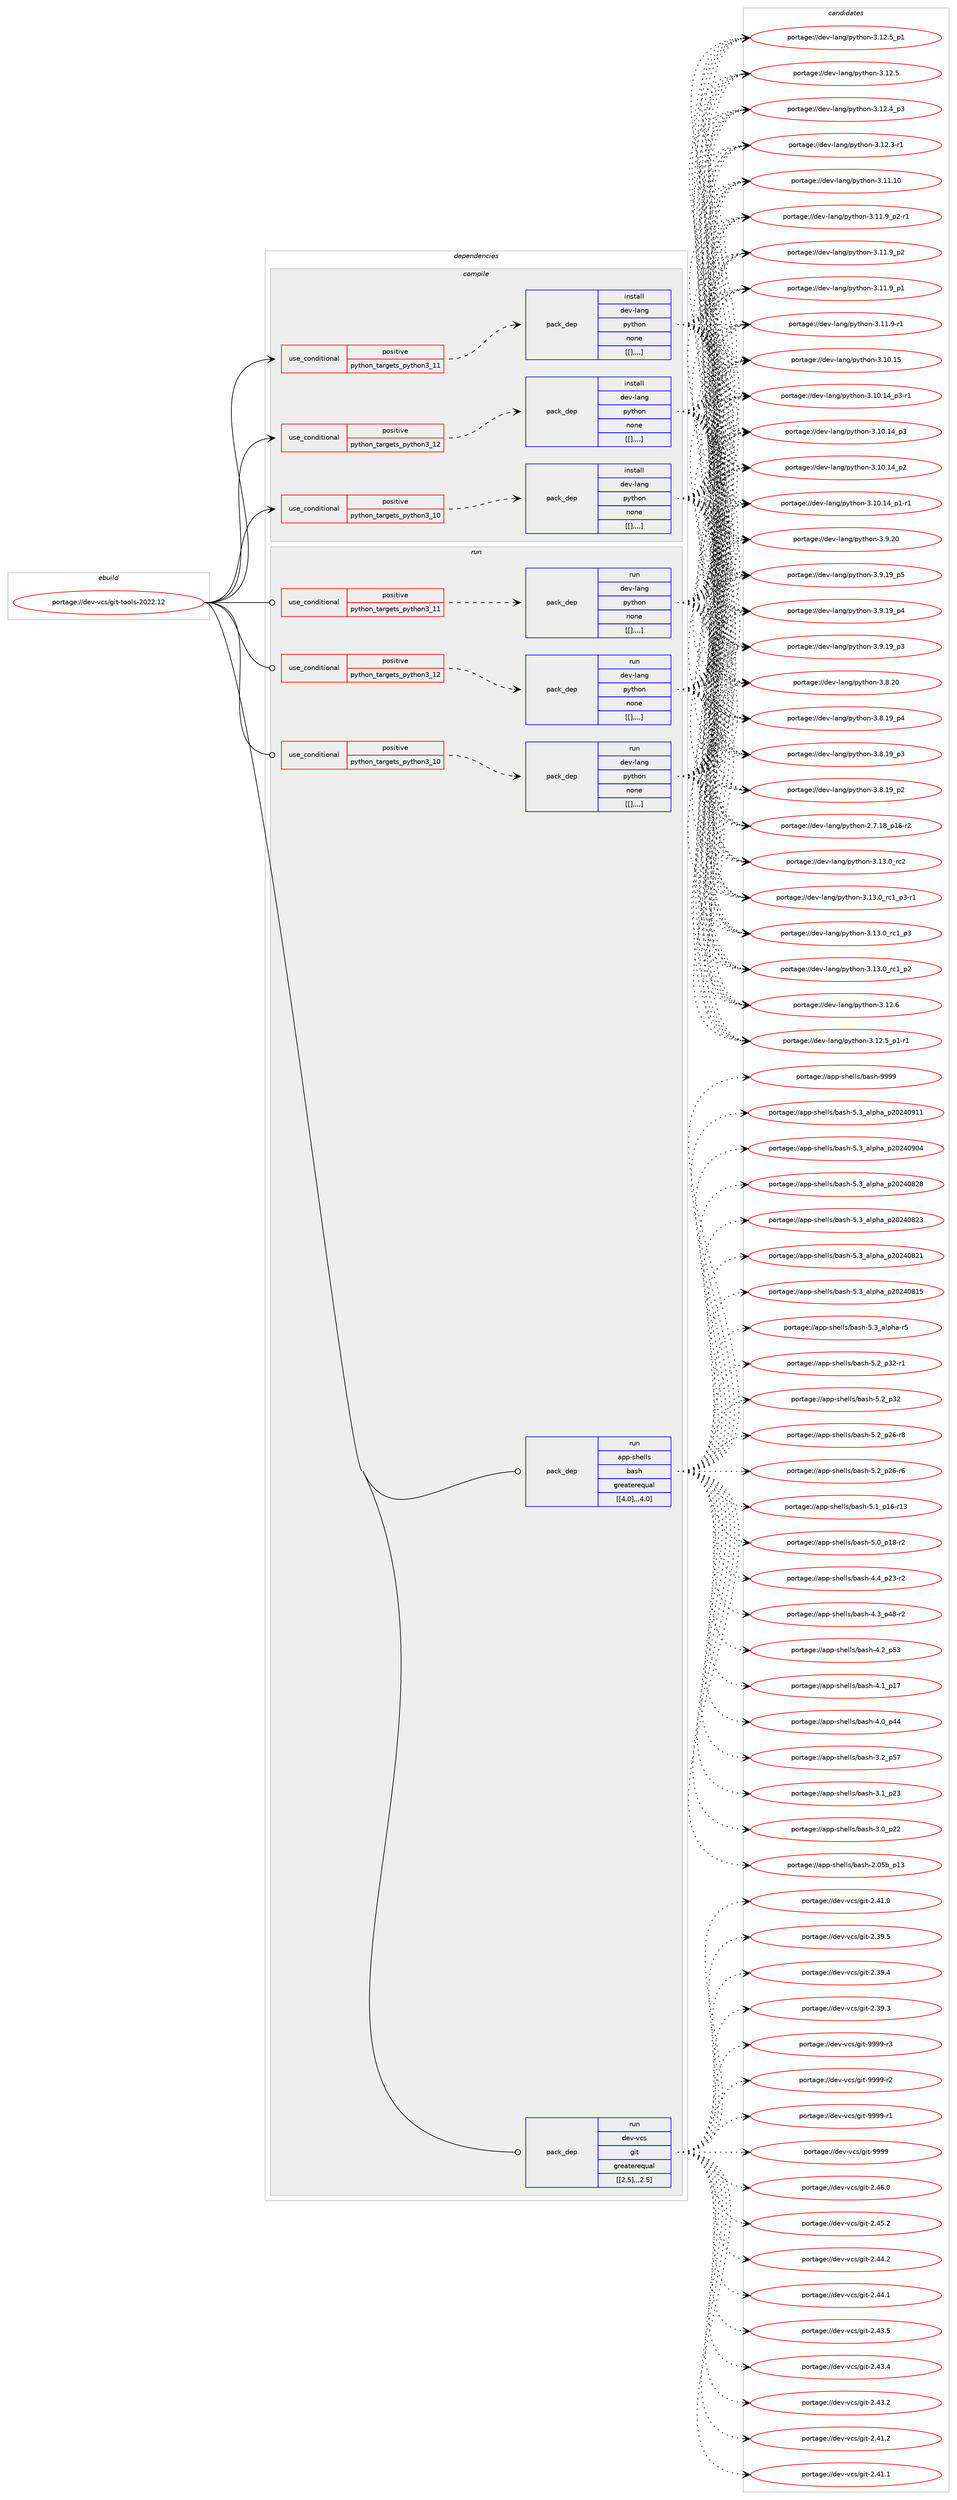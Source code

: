 digraph prolog {

# *************
# Graph options
# *************

newrank=true;
concentrate=true;
compound=true;
graph [rankdir=LR,fontname=Helvetica,fontsize=10,ranksep=1.5];#, ranksep=2.5, nodesep=0.2];
edge  [arrowhead=vee];
node  [fontname=Helvetica,fontsize=10];

# **********
# The ebuild
# **********

subgraph cluster_leftcol {
color=gray;
label=<<i>ebuild</i>>;
id [label="portage://dev-vcs/git-tools-2022.12", color=red, width=4, href="../dev-vcs/git-tools-2022.12.svg"];
}

# ****************
# The dependencies
# ****************

subgraph cluster_midcol {
color=gray;
label=<<i>dependencies</i>>;
subgraph cluster_compile {
fillcolor="#eeeeee";
style=filled;
label=<<i>compile</i>>;
subgraph cond64323 {
dependency226308 [label=<<TABLE BORDER="0" CELLBORDER="1" CELLSPACING="0" CELLPADDING="4"><TR><TD ROWSPAN="3" CELLPADDING="10">use_conditional</TD></TR><TR><TD>positive</TD></TR><TR><TD>python_targets_python3_10</TD></TR></TABLE>>, shape=none, color=red];
subgraph pack160530 {
dependency226309 [label=<<TABLE BORDER="0" CELLBORDER="1" CELLSPACING="0" CELLPADDING="4" WIDTH="220"><TR><TD ROWSPAN="6" CELLPADDING="30">pack_dep</TD></TR><TR><TD WIDTH="110">install</TD></TR><TR><TD>dev-lang</TD></TR><TR><TD>python</TD></TR><TR><TD>none</TD></TR><TR><TD>[[],,,,]</TD></TR></TABLE>>, shape=none, color=blue];
}
dependency226308:e -> dependency226309:w [weight=20,style="dashed",arrowhead="vee"];
}
id:e -> dependency226308:w [weight=20,style="solid",arrowhead="vee"];
subgraph cond64324 {
dependency226310 [label=<<TABLE BORDER="0" CELLBORDER="1" CELLSPACING="0" CELLPADDING="4"><TR><TD ROWSPAN="3" CELLPADDING="10">use_conditional</TD></TR><TR><TD>positive</TD></TR><TR><TD>python_targets_python3_11</TD></TR></TABLE>>, shape=none, color=red];
subgraph pack160531 {
dependency226311 [label=<<TABLE BORDER="0" CELLBORDER="1" CELLSPACING="0" CELLPADDING="4" WIDTH="220"><TR><TD ROWSPAN="6" CELLPADDING="30">pack_dep</TD></TR><TR><TD WIDTH="110">install</TD></TR><TR><TD>dev-lang</TD></TR><TR><TD>python</TD></TR><TR><TD>none</TD></TR><TR><TD>[[],,,,]</TD></TR></TABLE>>, shape=none, color=blue];
}
dependency226310:e -> dependency226311:w [weight=20,style="dashed",arrowhead="vee"];
}
id:e -> dependency226310:w [weight=20,style="solid",arrowhead="vee"];
subgraph cond64325 {
dependency226312 [label=<<TABLE BORDER="0" CELLBORDER="1" CELLSPACING="0" CELLPADDING="4"><TR><TD ROWSPAN="3" CELLPADDING="10">use_conditional</TD></TR><TR><TD>positive</TD></TR><TR><TD>python_targets_python3_12</TD></TR></TABLE>>, shape=none, color=red];
subgraph pack160532 {
dependency226313 [label=<<TABLE BORDER="0" CELLBORDER="1" CELLSPACING="0" CELLPADDING="4" WIDTH="220"><TR><TD ROWSPAN="6" CELLPADDING="30">pack_dep</TD></TR><TR><TD WIDTH="110">install</TD></TR><TR><TD>dev-lang</TD></TR><TR><TD>python</TD></TR><TR><TD>none</TD></TR><TR><TD>[[],,,,]</TD></TR></TABLE>>, shape=none, color=blue];
}
dependency226312:e -> dependency226313:w [weight=20,style="dashed",arrowhead="vee"];
}
id:e -> dependency226312:w [weight=20,style="solid",arrowhead="vee"];
}
subgraph cluster_compileandrun {
fillcolor="#eeeeee";
style=filled;
label=<<i>compile and run</i>>;
}
subgraph cluster_run {
fillcolor="#eeeeee";
style=filled;
label=<<i>run</i>>;
subgraph cond64326 {
dependency226314 [label=<<TABLE BORDER="0" CELLBORDER="1" CELLSPACING="0" CELLPADDING="4"><TR><TD ROWSPAN="3" CELLPADDING="10">use_conditional</TD></TR><TR><TD>positive</TD></TR><TR><TD>python_targets_python3_10</TD></TR></TABLE>>, shape=none, color=red];
subgraph pack160533 {
dependency226315 [label=<<TABLE BORDER="0" CELLBORDER="1" CELLSPACING="0" CELLPADDING="4" WIDTH="220"><TR><TD ROWSPAN="6" CELLPADDING="30">pack_dep</TD></TR><TR><TD WIDTH="110">run</TD></TR><TR><TD>dev-lang</TD></TR><TR><TD>python</TD></TR><TR><TD>none</TD></TR><TR><TD>[[],,,,]</TD></TR></TABLE>>, shape=none, color=blue];
}
dependency226314:e -> dependency226315:w [weight=20,style="dashed",arrowhead="vee"];
}
id:e -> dependency226314:w [weight=20,style="solid",arrowhead="odot"];
subgraph cond64327 {
dependency226316 [label=<<TABLE BORDER="0" CELLBORDER="1" CELLSPACING="0" CELLPADDING="4"><TR><TD ROWSPAN="3" CELLPADDING="10">use_conditional</TD></TR><TR><TD>positive</TD></TR><TR><TD>python_targets_python3_11</TD></TR></TABLE>>, shape=none, color=red];
subgraph pack160534 {
dependency226317 [label=<<TABLE BORDER="0" CELLBORDER="1" CELLSPACING="0" CELLPADDING="4" WIDTH="220"><TR><TD ROWSPAN="6" CELLPADDING="30">pack_dep</TD></TR><TR><TD WIDTH="110">run</TD></TR><TR><TD>dev-lang</TD></TR><TR><TD>python</TD></TR><TR><TD>none</TD></TR><TR><TD>[[],,,,]</TD></TR></TABLE>>, shape=none, color=blue];
}
dependency226316:e -> dependency226317:w [weight=20,style="dashed",arrowhead="vee"];
}
id:e -> dependency226316:w [weight=20,style="solid",arrowhead="odot"];
subgraph cond64328 {
dependency226318 [label=<<TABLE BORDER="0" CELLBORDER="1" CELLSPACING="0" CELLPADDING="4"><TR><TD ROWSPAN="3" CELLPADDING="10">use_conditional</TD></TR><TR><TD>positive</TD></TR><TR><TD>python_targets_python3_12</TD></TR></TABLE>>, shape=none, color=red];
subgraph pack160535 {
dependency226319 [label=<<TABLE BORDER="0" CELLBORDER="1" CELLSPACING="0" CELLPADDING="4" WIDTH="220"><TR><TD ROWSPAN="6" CELLPADDING="30">pack_dep</TD></TR><TR><TD WIDTH="110">run</TD></TR><TR><TD>dev-lang</TD></TR><TR><TD>python</TD></TR><TR><TD>none</TD></TR><TR><TD>[[],,,,]</TD></TR></TABLE>>, shape=none, color=blue];
}
dependency226318:e -> dependency226319:w [weight=20,style="dashed",arrowhead="vee"];
}
id:e -> dependency226318:w [weight=20,style="solid",arrowhead="odot"];
subgraph pack160536 {
dependency226320 [label=<<TABLE BORDER="0" CELLBORDER="1" CELLSPACING="0" CELLPADDING="4" WIDTH="220"><TR><TD ROWSPAN="6" CELLPADDING="30">pack_dep</TD></TR><TR><TD WIDTH="110">run</TD></TR><TR><TD>app-shells</TD></TR><TR><TD>bash</TD></TR><TR><TD>greaterequal</TD></TR><TR><TD>[[4,0],,,4.0]</TD></TR></TABLE>>, shape=none, color=blue];
}
id:e -> dependency226320:w [weight=20,style="solid",arrowhead="odot"];
subgraph pack160537 {
dependency226321 [label=<<TABLE BORDER="0" CELLBORDER="1" CELLSPACING="0" CELLPADDING="4" WIDTH="220"><TR><TD ROWSPAN="6" CELLPADDING="30">pack_dep</TD></TR><TR><TD WIDTH="110">run</TD></TR><TR><TD>dev-vcs</TD></TR><TR><TD>git</TD></TR><TR><TD>greaterequal</TD></TR><TR><TD>[[2,5],,,2.5]</TD></TR></TABLE>>, shape=none, color=blue];
}
id:e -> dependency226321:w [weight=20,style="solid",arrowhead="odot"];
}
}

# **************
# The candidates
# **************

subgraph cluster_choices {
rank=same;
color=gray;
label=<<i>candidates</i>>;

subgraph choice160530 {
color=black;
nodesep=1;
choice10010111845108971101034711212111610411111045514649514648951149950 [label="portage://dev-lang/python-3.13.0_rc2", color=red, width=4,href="../dev-lang/python-3.13.0_rc2.svg"];
choice1001011184510897110103471121211161041111104551464951464895114994995112514511449 [label="portage://dev-lang/python-3.13.0_rc1_p3-r1", color=red, width=4,href="../dev-lang/python-3.13.0_rc1_p3-r1.svg"];
choice100101118451089711010347112121116104111110455146495146489511499499511251 [label="portage://dev-lang/python-3.13.0_rc1_p3", color=red, width=4,href="../dev-lang/python-3.13.0_rc1_p3.svg"];
choice100101118451089711010347112121116104111110455146495146489511499499511250 [label="portage://dev-lang/python-3.13.0_rc1_p2", color=red, width=4,href="../dev-lang/python-3.13.0_rc1_p2.svg"];
choice10010111845108971101034711212111610411111045514649504654 [label="portage://dev-lang/python-3.12.6", color=red, width=4,href="../dev-lang/python-3.12.6.svg"];
choice1001011184510897110103471121211161041111104551464950465395112494511449 [label="portage://dev-lang/python-3.12.5_p1-r1", color=red, width=4,href="../dev-lang/python-3.12.5_p1-r1.svg"];
choice100101118451089711010347112121116104111110455146495046539511249 [label="portage://dev-lang/python-3.12.5_p1", color=red, width=4,href="../dev-lang/python-3.12.5_p1.svg"];
choice10010111845108971101034711212111610411111045514649504653 [label="portage://dev-lang/python-3.12.5", color=red, width=4,href="../dev-lang/python-3.12.5.svg"];
choice100101118451089711010347112121116104111110455146495046529511251 [label="portage://dev-lang/python-3.12.4_p3", color=red, width=4,href="../dev-lang/python-3.12.4_p3.svg"];
choice100101118451089711010347112121116104111110455146495046514511449 [label="portage://dev-lang/python-3.12.3-r1", color=red, width=4,href="../dev-lang/python-3.12.3-r1.svg"];
choice1001011184510897110103471121211161041111104551464949464948 [label="portage://dev-lang/python-3.11.10", color=red, width=4,href="../dev-lang/python-3.11.10.svg"];
choice1001011184510897110103471121211161041111104551464949465795112504511449 [label="portage://dev-lang/python-3.11.9_p2-r1", color=red, width=4,href="../dev-lang/python-3.11.9_p2-r1.svg"];
choice100101118451089711010347112121116104111110455146494946579511250 [label="portage://dev-lang/python-3.11.9_p2", color=red, width=4,href="../dev-lang/python-3.11.9_p2.svg"];
choice100101118451089711010347112121116104111110455146494946579511249 [label="portage://dev-lang/python-3.11.9_p1", color=red, width=4,href="../dev-lang/python-3.11.9_p1.svg"];
choice100101118451089711010347112121116104111110455146494946574511449 [label="portage://dev-lang/python-3.11.9-r1", color=red, width=4,href="../dev-lang/python-3.11.9-r1.svg"];
choice1001011184510897110103471121211161041111104551464948464953 [label="portage://dev-lang/python-3.10.15", color=red, width=4,href="../dev-lang/python-3.10.15.svg"];
choice100101118451089711010347112121116104111110455146494846495295112514511449 [label="portage://dev-lang/python-3.10.14_p3-r1", color=red, width=4,href="../dev-lang/python-3.10.14_p3-r1.svg"];
choice10010111845108971101034711212111610411111045514649484649529511251 [label="portage://dev-lang/python-3.10.14_p3", color=red, width=4,href="../dev-lang/python-3.10.14_p3.svg"];
choice10010111845108971101034711212111610411111045514649484649529511250 [label="portage://dev-lang/python-3.10.14_p2", color=red, width=4,href="../dev-lang/python-3.10.14_p2.svg"];
choice100101118451089711010347112121116104111110455146494846495295112494511449 [label="portage://dev-lang/python-3.10.14_p1-r1", color=red, width=4,href="../dev-lang/python-3.10.14_p1-r1.svg"];
choice10010111845108971101034711212111610411111045514657465048 [label="portage://dev-lang/python-3.9.20", color=red, width=4,href="../dev-lang/python-3.9.20.svg"];
choice100101118451089711010347112121116104111110455146574649579511253 [label="portage://dev-lang/python-3.9.19_p5", color=red, width=4,href="../dev-lang/python-3.9.19_p5.svg"];
choice100101118451089711010347112121116104111110455146574649579511252 [label="portage://dev-lang/python-3.9.19_p4", color=red, width=4,href="../dev-lang/python-3.9.19_p4.svg"];
choice100101118451089711010347112121116104111110455146574649579511251 [label="portage://dev-lang/python-3.9.19_p3", color=red, width=4,href="../dev-lang/python-3.9.19_p3.svg"];
choice10010111845108971101034711212111610411111045514656465048 [label="portage://dev-lang/python-3.8.20", color=red, width=4,href="../dev-lang/python-3.8.20.svg"];
choice100101118451089711010347112121116104111110455146564649579511252 [label="portage://dev-lang/python-3.8.19_p4", color=red, width=4,href="../dev-lang/python-3.8.19_p4.svg"];
choice100101118451089711010347112121116104111110455146564649579511251 [label="portage://dev-lang/python-3.8.19_p3", color=red, width=4,href="../dev-lang/python-3.8.19_p3.svg"];
choice100101118451089711010347112121116104111110455146564649579511250 [label="portage://dev-lang/python-3.8.19_p2", color=red, width=4,href="../dev-lang/python-3.8.19_p2.svg"];
choice100101118451089711010347112121116104111110455046554649569511249544511450 [label="portage://dev-lang/python-2.7.18_p16-r2", color=red, width=4,href="../dev-lang/python-2.7.18_p16-r2.svg"];
dependency226309:e -> choice10010111845108971101034711212111610411111045514649514648951149950:w [style=dotted,weight="100"];
dependency226309:e -> choice1001011184510897110103471121211161041111104551464951464895114994995112514511449:w [style=dotted,weight="100"];
dependency226309:e -> choice100101118451089711010347112121116104111110455146495146489511499499511251:w [style=dotted,weight="100"];
dependency226309:e -> choice100101118451089711010347112121116104111110455146495146489511499499511250:w [style=dotted,weight="100"];
dependency226309:e -> choice10010111845108971101034711212111610411111045514649504654:w [style=dotted,weight="100"];
dependency226309:e -> choice1001011184510897110103471121211161041111104551464950465395112494511449:w [style=dotted,weight="100"];
dependency226309:e -> choice100101118451089711010347112121116104111110455146495046539511249:w [style=dotted,weight="100"];
dependency226309:e -> choice10010111845108971101034711212111610411111045514649504653:w [style=dotted,weight="100"];
dependency226309:e -> choice100101118451089711010347112121116104111110455146495046529511251:w [style=dotted,weight="100"];
dependency226309:e -> choice100101118451089711010347112121116104111110455146495046514511449:w [style=dotted,weight="100"];
dependency226309:e -> choice1001011184510897110103471121211161041111104551464949464948:w [style=dotted,weight="100"];
dependency226309:e -> choice1001011184510897110103471121211161041111104551464949465795112504511449:w [style=dotted,weight="100"];
dependency226309:e -> choice100101118451089711010347112121116104111110455146494946579511250:w [style=dotted,weight="100"];
dependency226309:e -> choice100101118451089711010347112121116104111110455146494946579511249:w [style=dotted,weight="100"];
dependency226309:e -> choice100101118451089711010347112121116104111110455146494946574511449:w [style=dotted,weight="100"];
dependency226309:e -> choice1001011184510897110103471121211161041111104551464948464953:w [style=dotted,weight="100"];
dependency226309:e -> choice100101118451089711010347112121116104111110455146494846495295112514511449:w [style=dotted,weight="100"];
dependency226309:e -> choice10010111845108971101034711212111610411111045514649484649529511251:w [style=dotted,weight="100"];
dependency226309:e -> choice10010111845108971101034711212111610411111045514649484649529511250:w [style=dotted,weight="100"];
dependency226309:e -> choice100101118451089711010347112121116104111110455146494846495295112494511449:w [style=dotted,weight="100"];
dependency226309:e -> choice10010111845108971101034711212111610411111045514657465048:w [style=dotted,weight="100"];
dependency226309:e -> choice100101118451089711010347112121116104111110455146574649579511253:w [style=dotted,weight="100"];
dependency226309:e -> choice100101118451089711010347112121116104111110455146574649579511252:w [style=dotted,weight="100"];
dependency226309:e -> choice100101118451089711010347112121116104111110455146574649579511251:w [style=dotted,weight="100"];
dependency226309:e -> choice10010111845108971101034711212111610411111045514656465048:w [style=dotted,weight="100"];
dependency226309:e -> choice100101118451089711010347112121116104111110455146564649579511252:w [style=dotted,weight="100"];
dependency226309:e -> choice100101118451089711010347112121116104111110455146564649579511251:w [style=dotted,weight="100"];
dependency226309:e -> choice100101118451089711010347112121116104111110455146564649579511250:w [style=dotted,weight="100"];
dependency226309:e -> choice100101118451089711010347112121116104111110455046554649569511249544511450:w [style=dotted,weight="100"];
}
subgraph choice160531 {
color=black;
nodesep=1;
choice10010111845108971101034711212111610411111045514649514648951149950 [label="portage://dev-lang/python-3.13.0_rc2", color=red, width=4,href="../dev-lang/python-3.13.0_rc2.svg"];
choice1001011184510897110103471121211161041111104551464951464895114994995112514511449 [label="portage://dev-lang/python-3.13.0_rc1_p3-r1", color=red, width=4,href="../dev-lang/python-3.13.0_rc1_p3-r1.svg"];
choice100101118451089711010347112121116104111110455146495146489511499499511251 [label="portage://dev-lang/python-3.13.0_rc1_p3", color=red, width=4,href="../dev-lang/python-3.13.0_rc1_p3.svg"];
choice100101118451089711010347112121116104111110455146495146489511499499511250 [label="portage://dev-lang/python-3.13.0_rc1_p2", color=red, width=4,href="../dev-lang/python-3.13.0_rc1_p2.svg"];
choice10010111845108971101034711212111610411111045514649504654 [label="portage://dev-lang/python-3.12.6", color=red, width=4,href="../dev-lang/python-3.12.6.svg"];
choice1001011184510897110103471121211161041111104551464950465395112494511449 [label="portage://dev-lang/python-3.12.5_p1-r1", color=red, width=4,href="../dev-lang/python-3.12.5_p1-r1.svg"];
choice100101118451089711010347112121116104111110455146495046539511249 [label="portage://dev-lang/python-3.12.5_p1", color=red, width=4,href="../dev-lang/python-3.12.5_p1.svg"];
choice10010111845108971101034711212111610411111045514649504653 [label="portage://dev-lang/python-3.12.5", color=red, width=4,href="../dev-lang/python-3.12.5.svg"];
choice100101118451089711010347112121116104111110455146495046529511251 [label="portage://dev-lang/python-3.12.4_p3", color=red, width=4,href="../dev-lang/python-3.12.4_p3.svg"];
choice100101118451089711010347112121116104111110455146495046514511449 [label="portage://dev-lang/python-3.12.3-r1", color=red, width=4,href="../dev-lang/python-3.12.3-r1.svg"];
choice1001011184510897110103471121211161041111104551464949464948 [label="portage://dev-lang/python-3.11.10", color=red, width=4,href="../dev-lang/python-3.11.10.svg"];
choice1001011184510897110103471121211161041111104551464949465795112504511449 [label="portage://dev-lang/python-3.11.9_p2-r1", color=red, width=4,href="../dev-lang/python-3.11.9_p2-r1.svg"];
choice100101118451089711010347112121116104111110455146494946579511250 [label="portage://dev-lang/python-3.11.9_p2", color=red, width=4,href="../dev-lang/python-3.11.9_p2.svg"];
choice100101118451089711010347112121116104111110455146494946579511249 [label="portage://dev-lang/python-3.11.9_p1", color=red, width=4,href="../dev-lang/python-3.11.9_p1.svg"];
choice100101118451089711010347112121116104111110455146494946574511449 [label="portage://dev-lang/python-3.11.9-r1", color=red, width=4,href="../dev-lang/python-3.11.9-r1.svg"];
choice1001011184510897110103471121211161041111104551464948464953 [label="portage://dev-lang/python-3.10.15", color=red, width=4,href="../dev-lang/python-3.10.15.svg"];
choice100101118451089711010347112121116104111110455146494846495295112514511449 [label="portage://dev-lang/python-3.10.14_p3-r1", color=red, width=4,href="../dev-lang/python-3.10.14_p3-r1.svg"];
choice10010111845108971101034711212111610411111045514649484649529511251 [label="portage://dev-lang/python-3.10.14_p3", color=red, width=4,href="../dev-lang/python-3.10.14_p3.svg"];
choice10010111845108971101034711212111610411111045514649484649529511250 [label="portage://dev-lang/python-3.10.14_p2", color=red, width=4,href="../dev-lang/python-3.10.14_p2.svg"];
choice100101118451089711010347112121116104111110455146494846495295112494511449 [label="portage://dev-lang/python-3.10.14_p1-r1", color=red, width=4,href="../dev-lang/python-3.10.14_p1-r1.svg"];
choice10010111845108971101034711212111610411111045514657465048 [label="portage://dev-lang/python-3.9.20", color=red, width=4,href="../dev-lang/python-3.9.20.svg"];
choice100101118451089711010347112121116104111110455146574649579511253 [label="portage://dev-lang/python-3.9.19_p5", color=red, width=4,href="../dev-lang/python-3.9.19_p5.svg"];
choice100101118451089711010347112121116104111110455146574649579511252 [label="portage://dev-lang/python-3.9.19_p4", color=red, width=4,href="../dev-lang/python-3.9.19_p4.svg"];
choice100101118451089711010347112121116104111110455146574649579511251 [label="portage://dev-lang/python-3.9.19_p3", color=red, width=4,href="../dev-lang/python-3.9.19_p3.svg"];
choice10010111845108971101034711212111610411111045514656465048 [label="portage://dev-lang/python-3.8.20", color=red, width=4,href="../dev-lang/python-3.8.20.svg"];
choice100101118451089711010347112121116104111110455146564649579511252 [label="portage://dev-lang/python-3.8.19_p4", color=red, width=4,href="../dev-lang/python-3.8.19_p4.svg"];
choice100101118451089711010347112121116104111110455146564649579511251 [label="portage://dev-lang/python-3.8.19_p3", color=red, width=4,href="../dev-lang/python-3.8.19_p3.svg"];
choice100101118451089711010347112121116104111110455146564649579511250 [label="portage://dev-lang/python-3.8.19_p2", color=red, width=4,href="../dev-lang/python-3.8.19_p2.svg"];
choice100101118451089711010347112121116104111110455046554649569511249544511450 [label="portage://dev-lang/python-2.7.18_p16-r2", color=red, width=4,href="../dev-lang/python-2.7.18_p16-r2.svg"];
dependency226311:e -> choice10010111845108971101034711212111610411111045514649514648951149950:w [style=dotted,weight="100"];
dependency226311:e -> choice1001011184510897110103471121211161041111104551464951464895114994995112514511449:w [style=dotted,weight="100"];
dependency226311:e -> choice100101118451089711010347112121116104111110455146495146489511499499511251:w [style=dotted,weight="100"];
dependency226311:e -> choice100101118451089711010347112121116104111110455146495146489511499499511250:w [style=dotted,weight="100"];
dependency226311:e -> choice10010111845108971101034711212111610411111045514649504654:w [style=dotted,weight="100"];
dependency226311:e -> choice1001011184510897110103471121211161041111104551464950465395112494511449:w [style=dotted,weight="100"];
dependency226311:e -> choice100101118451089711010347112121116104111110455146495046539511249:w [style=dotted,weight="100"];
dependency226311:e -> choice10010111845108971101034711212111610411111045514649504653:w [style=dotted,weight="100"];
dependency226311:e -> choice100101118451089711010347112121116104111110455146495046529511251:w [style=dotted,weight="100"];
dependency226311:e -> choice100101118451089711010347112121116104111110455146495046514511449:w [style=dotted,weight="100"];
dependency226311:e -> choice1001011184510897110103471121211161041111104551464949464948:w [style=dotted,weight="100"];
dependency226311:e -> choice1001011184510897110103471121211161041111104551464949465795112504511449:w [style=dotted,weight="100"];
dependency226311:e -> choice100101118451089711010347112121116104111110455146494946579511250:w [style=dotted,weight="100"];
dependency226311:e -> choice100101118451089711010347112121116104111110455146494946579511249:w [style=dotted,weight="100"];
dependency226311:e -> choice100101118451089711010347112121116104111110455146494946574511449:w [style=dotted,weight="100"];
dependency226311:e -> choice1001011184510897110103471121211161041111104551464948464953:w [style=dotted,weight="100"];
dependency226311:e -> choice100101118451089711010347112121116104111110455146494846495295112514511449:w [style=dotted,weight="100"];
dependency226311:e -> choice10010111845108971101034711212111610411111045514649484649529511251:w [style=dotted,weight="100"];
dependency226311:e -> choice10010111845108971101034711212111610411111045514649484649529511250:w [style=dotted,weight="100"];
dependency226311:e -> choice100101118451089711010347112121116104111110455146494846495295112494511449:w [style=dotted,weight="100"];
dependency226311:e -> choice10010111845108971101034711212111610411111045514657465048:w [style=dotted,weight="100"];
dependency226311:e -> choice100101118451089711010347112121116104111110455146574649579511253:w [style=dotted,weight="100"];
dependency226311:e -> choice100101118451089711010347112121116104111110455146574649579511252:w [style=dotted,weight="100"];
dependency226311:e -> choice100101118451089711010347112121116104111110455146574649579511251:w [style=dotted,weight="100"];
dependency226311:e -> choice10010111845108971101034711212111610411111045514656465048:w [style=dotted,weight="100"];
dependency226311:e -> choice100101118451089711010347112121116104111110455146564649579511252:w [style=dotted,weight="100"];
dependency226311:e -> choice100101118451089711010347112121116104111110455146564649579511251:w [style=dotted,weight="100"];
dependency226311:e -> choice100101118451089711010347112121116104111110455146564649579511250:w [style=dotted,weight="100"];
dependency226311:e -> choice100101118451089711010347112121116104111110455046554649569511249544511450:w [style=dotted,weight="100"];
}
subgraph choice160532 {
color=black;
nodesep=1;
choice10010111845108971101034711212111610411111045514649514648951149950 [label="portage://dev-lang/python-3.13.0_rc2", color=red, width=4,href="../dev-lang/python-3.13.0_rc2.svg"];
choice1001011184510897110103471121211161041111104551464951464895114994995112514511449 [label="portage://dev-lang/python-3.13.0_rc1_p3-r1", color=red, width=4,href="../dev-lang/python-3.13.0_rc1_p3-r1.svg"];
choice100101118451089711010347112121116104111110455146495146489511499499511251 [label="portage://dev-lang/python-3.13.0_rc1_p3", color=red, width=4,href="../dev-lang/python-3.13.0_rc1_p3.svg"];
choice100101118451089711010347112121116104111110455146495146489511499499511250 [label="portage://dev-lang/python-3.13.0_rc1_p2", color=red, width=4,href="../dev-lang/python-3.13.0_rc1_p2.svg"];
choice10010111845108971101034711212111610411111045514649504654 [label="portage://dev-lang/python-3.12.6", color=red, width=4,href="../dev-lang/python-3.12.6.svg"];
choice1001011184510897110103471121211161041111104551464950465395112494511449 [label="portage://dev-lang/python-3.12.5_p1-r1", color=red, width=4,href="../dev-lang/python-3.12.5_p1-r1.svg"];
choice100101118451089711010347112121116104111110455146495046539511249 [label="portage://dev-lang/python-3.12.5_p1", color=red, width=4,href="../dev-lang/python-3.12.5_p1.svg"];
choice10010111845108971101034711212111610411111045514649504653 [label="portage://dev-lang/python-3.12.5", color=red, width=4,href="../dev-lang/python-3.12.5.svg"];
choice100101118451089711010347112121116104111110455146495046529511251 [label="portage://dev-lang/python-3.12.4_p3", color=red, width=4,href="../dev-lang/python-3.12.4_p3.svg"];
choice100101118451089711010347112121116104111110455146495046514511449 [label="portage://dev-lang/python-3.12.3-r1", color=red, width=4,href="../dev-lang/python-3.12.3-r1.svg"];
choice1001011184510897110103471121211161041111104551464949464948 [label="portage://dev-lang/python-3.11.10", color=red, width=4,href="../dev-lang/python-3.11.10.svg"];
choice1001011184510897110103471121211161041111104551464949465795112504511449 [label="portage://dev-lang/python-3.11.9_p2-r1", color=red, width=4,href="../dev-lang/python-3.11.9_p2-r1.svg"];
choice100101118451089711010347112121116104111110455146494946579511250 [label="portage://dev-lang/python-3.11.9_p2", color=red, width=4,href="../dev-lang/python-3.11.9_p2.svg"];
choice100101118451089711010347112121116104111110455146494946579511249 [label="portage://dev-lang/python-3.11.9_p1", color=red, width=4,href="../dev-lang/python-3.11.9_p1.svg"];
choice100101118451089711010347112121116104111110455146494946574511449 [label="portage://dev-lang/python-3.11.9-r1", color=red, width=4,href="../dev-lang/python-3.11.9-r1.svg"];
choice1001011184510897110103471121211161041111104551464948464953 [label="portage://dev-lang/python-3.10.15", color=red, width=4,href="../dev-lang/python-3.10.15.svg"];
choice100101118451089711010347112121116104111110455146494846495295112514511449 [label="portage://dev-lang/python-3.10.14_p3-r1", color=red, width=4,href="../dev-lang/python-3.10.14_p3-r1.svg"];
choice10010111845108971101034711212111610411111045514649484649529511251 [label="portage://dev-lang/python-3.10.14_p3", color=red, width=4,href="../dev-lang/python-3.10.14_p3.svg"];
choice10010111845108971101034711212111610411111045514649484649529511250 [label="portage://dev-lang/python-3.10.14_p2", color=red, width=4,href="../dev-lang/python-3.10.14_p2.svg"];
choice100101118451089711010347112121116104111110455146494846495295112494511449 [label="portage://dev-lang/python-3.10.14_p1-r1", color=red, width=4,href="../dev-lang/python-3.10.14_p1-r1.svg"];
choice10010111845108971101034711212111610411111045514657465048 [label="portage://dev-lang/python-3.9.20", color=red, width=4,href="../dev-lang/python-3.9.20.svg"];
choice100101118451089711010347112121116104111110455146574649579511253 [label="portage://dev-lang/python-3.9.19_p5", color=red, width=4,href="../dev-lang/python-3.9.19_p5.svg"];
choice100101118451089711010347112121116104111110455146574649579511252 [label="portage://dev-lang/python-3.9.19_p4", color=red, width=4,href="../dev-lang/python-3.9.19_p4.svg"];
choice100101118451089711010347112121116104111110455146574649579511251 [label="portage://dev-lang/python-3.9.19_p3", color=red, width=4,href="../dev-lang/python-3.9.19_p3.svg"];
choice10010111845108971101034711212111610411111045514656465048 [label="portage://dev-lang/python-3.8.20", color=red, width=4,href="../dev-lang/python-3.8.20.svg"];
choice100101118451089711010347112121116104111110455146564649579511252 [label="portage://dev-lang/python-3.8.19_p4", color=red, width=4,href="../dev-lang/python-3.8.19_p4.svg"];
choice100101118451089711010347112121116104111110455146564649579511251 [label="portage://dev-lang/python-3.8.19_p3", color=red, width=4,href="../dev-lang/python-3.8.19_p3.svg"];
choice100101118451089711010347112121116104111110455146564649579511250 [label="portage://dev-lang/python-3.8.19_p2", color=red, width=4,href="../dev-lang/python-3.8.19_p2.svg"];
choice100101118451089711010347112121116104111110455046554649569511249544511450 [label="portage://dev-lang/python-2.7.18_p16-r2", color=red, width=4,href="../dev-lang/python-2.7.18_p16-r2.svg"];
dependency226313:e -> choice10010111845108971101034711212111610411111045514649514648951149950:w [style=dotted,weight="100"];
dependency226313:e -> choice1001011184510897110103471121211161041111104551464951464895114994995112514511449:w [style=dotted,weight="100"];
dependency226313:e -> choice100101118451089711010347112121116104111110455146495146489511499499511251:w [style=dotted,weight="100"];
dependency226313:e -> choice100101118451089711010347112121116104111110455146495146489511499499511250:w [style=dotted,weight="100"];
dependency226313:e -> choice10010111845108971101034711212111610411111045514649504654:w [style=dotted,weight="100"];
dependency226313:e -> choice1001011184510897110103471121211161041111104551464950465395112494511449:w [style=dotted,weight="100"];
dependency226313:e -> choice100101118451089711010347112121116104111110455146495046539511249:w [style=dotted,weight="100"];
dependency226313:e -> choice10010111845108971101034711212111610411111045514649504653:w [style=dotted,weight="100"];
dependency226313:e -> choice100101118451089711010347112121116104111110455146495046529511251:w [style=dotted,weight="100"];
dependency226313:e -> choice100101118451089711010347112121116104111110455146495046514511449:w [style=dotted,weight="100"];
dependency226313:e -> choice1001011184510897110103471121211161041111104551464949464948:w [style=dotted,weight="100"];
dependency226313:e -> choice1001011184510897110103471121211161041111104551464949465795112504511449:w [style=dotted,weight="100"];
dependency226313:e -> choice100101118451089711010347112121116104111110455146494946579511250:w [style=dotted,weight="100"];
dependency226313:e -> choice100101118451089711010347112121116104111110455146494946579511249:w [style=dotted,weight="100"];
dependency226313:e -> choice100101118451089711010347112121116104111110455146494946574511449:w [style=dotted,weight="100"];
dependency226313:e -> choice1001011184510897110103471121211161041111104551464948464953:w [style=dotted,weight="100"];
dependency226313:e -> choice100101118451089711010347112121116104111110455146494846495295112514511449:w [style=dotted,weight="100"];
dependency226313:e -> choice10010111845108971101034711212111610411111045514649484649529511251:w [style=dotted,weight="100"];
dependency226313:e -> choice10010111845108971101034711212111610411111045514649484649529511250:w [style=dotted,weight="100"];
dependency226313:e -> choice100101118451089711010347112121116104111110455146494846495295112494511449:w [style=dotted,weight="100"];
dependency226313:e -> choice10010111845108971101034711212111610411111045514657465048:w [style=dotted,weight="100"];
dependency226313:e -> choice100101118451089711010347112121116104111110455146574649579511253:w [style=dotted,weight="100"];
dependency226313:e -> choice100101118451089711010347112121116104111110455146574649579511252:w [style=dotted,weight="100"];
dependency226313:e -> choice100101118451089711010347112121116104111110455146574649579511251:w [style=dotted,weight="100"];
dependency226313:e -> choice10010111845108971101034711212111610411111045514656465048:w [style=dotted,weight="100"];
dependency226313:e -> choice100101118451089711010347112121116104111110455146564649579511252:w [style=dotted,weight="100"];
dependency226313:e -> choice100101118451089711010347112121116104111110455146564649579511251:w [style=dotted,weight="100"];
dependency226313:e -> choice100101118451089711010347112121116104111110455146564649579511250:w [style=dotted,weight="100"];
dependency226313:e -> choice100101118451089711010347112121116104111110455046554649569511249544511450:w [style=dotted,weight="100"];
}
subgraph choice160533 {
color=black;
nodesep=1;
choice10010111845108971101034711212111610411111045514649514648951149950 [label="portage://dev-lang/python-3.13.0_rc2", color=red, width=4,href="../dev-lang/python-3.13.0_rc2.svg"];
choice1001011184510897110103471121211161041111104551464951464895114994995112514511449 [label="portage://dev-lang/python-3.13.0_rc1_p3-r1", color=red, width=4,href="../dev-lang/python-3.13.0_rc1_p3-r1.svg"];
choice100101118451089711010347112121116104111110455146495146489511499499511251 [label="portage://dev-lang/python-3.13.0_rc1_p3", color=red, width=4,href="../dev-lang/python-3.13.0_rc1_p3.svg"];
choice100101118451089711010347112121116104111110455146495146489511499499511250 [label="portage://dev-lang/python-3.13.0_rc1_p2", color=red, width=4,href="../dev-lang/python-3.13.0_rc1_p2.svg"];
choice10010111845108971101034711212111610411111045514649504654 [label="portage://dev-lang/python-3.12.6", color=red, width=4,href="../dev-lang/python-3.12.6.svg"];
choice1001011184510897110103471121211161041111104551464950465395112494511449 [label="portage://dev-lang/python-3.12.5_p1-r1", color=red, width=4,href="../dev-lang/python-3.12.5_p1-r1.svg"];
choice100101118451089711010347112121116104111110455146495046539511249 [label="portage://dev-lang/python-3.12.5_p1", color=red, width=4,href="../dev-lang/python-3.12.5_p1.svg"];
choice10010111845108971101034711212111610411111045514649504653 [label="portage://dev-lang/python-3.12.5", color=red, width=4,href="../dev-lang/python-3.12.5.svg"];
choice100101118451089711010347112121116104111110455146495046529511251 [label="portage://dev-lang/python-3.12.4_p3", color=red, width=4,href="../dev-lang/python-3.12.4_p3.svg"];
choice100101118451089711010347112121116104111110455146495046514511449 [label="portage://dev-lang/python-3.12.3-r1", color=red, width=4,href="../dev-lang/python-3.12.3-r1.svg"];
choice1001011184510897110103471121211161041111104551464949464948 [label="portage://dev-lang/python-3.11.10", color=red, width=4,href="../dev-lang/python-3.11.10.svg"];
choice1001011184510897110103471121211161041111104551464949465795112504511449 [label="portage://dev-lang/python-3.11.9_p2-r1", color=red, width=4,href="../dev-lang/python-3.11.9_p2-r1.svg"];
choice100101118451089711010347112121116104111110455146494946579511250 [label="portage://dev-lang/python-3.11.9_p2", color=red, width=4,href="../dev-lang/python-3.11.9_p2.svg"];
choice100101118451089711010347112121116104111110455146494946579511249 [label="portage://dev-lang/python-3.11.9_p1", color=red, width=4,href="../dev-lang/python-3.11.9_p1.svg"];
choice100101118451089711010347112121116104111110455146494946574511449 [label="portage://dev-lang/python-3.11.9-r1", color=red, width=4,href="../dev-lang/python-3.11.9-r1.svg"];
choice1001011184510897110103471121211161041111104551464948464953 [label="portage://dev-lang/python-3.10.15", color=red, width=4,href="../dev-lang/python-3.10.15.svg"];
choice100101118451089711010347112121116104111110455146494846495295112514511449 [label="portage://dev-lang/python-3.10.14_p3-r1", color=red, width=4,href="../dev-lang/python-3.10.14_p3-r1.svg"];
choice10010111845108971101034711212111610411111045514649484649529511251 [label="portage://dev-lang/python-3.10.14_p3", color=red, width=4,href="../dev-lang/python-3.10.14_p3.svg"];
choice10010111845108971101034711212111610411111045514649484649529511250 [label="portage://dev-lang/python-3.10.14_p2", color=red, width=4,href="../dev-lang/python-3.10.14_p2.svg"];
choice100101118451089711010347112121116104111110455146494846495295112494511449 [label="portage://dev-lang/python-3.10.14_p1-r1", color=red, width=4,href="../dev-lang/python-3.10.14_p1-r1.svg"];
choice10010111845108971101034711212111610411111045514657465048 [label="portage://dev-lang/python-3.9.20", color=red, width=4,href="../dev-lang/python-3.9.20.svg"];
choice100101118451089711010347112121116104111110455146574649579511253 [label="portage://dev-lang/python-3.9.19_p5", color=red, width=4,href="../dev-lang/python-3.9.19_p5.svg"];
choice100101118451089711010347112121116104111110455146574649579511252 [label="portage://dev-lang/python-3.9.19_p4", color=red, width=4,href="../dev-lang/python-3.9.19_p4.svg"];
choice100101118451089711010347112121116104111110455146574649579511251 [label="portage://dev-lang/python-3.9.19_p3", color=red, width=4,href="../dev-lang/python-3.9.19_p3.svg"];
choice10010111845108971101034711212111610411111045514656465048 [label="portage://dev-lang/python-3.8.20", color=red, width=4,href="../dev-lang/python-3.8.20.svg"];
choice100101118451089711010347112121116104111110455146564649579511252 [label="portage://dev-lang/python-3.8.19_p4", color=red, width=4,href="../dev-lang/python-3.8.19_p4.svg"];
choice100101118451089711010347112121116104111110455146564649579511251 [label="portage://dev-lang/python-3.8.19_p3", color=red, width=4,href="../dev-lang/python-3.8.19_p3.svg"];
choice100101118451089711010347112121116104111110455146564649579511250 [label="portage://dev-lang/python-3.8.19_p2", color=red, width=4,href="../dev-lang/python-3.8.19_p2.svg"];
choice100101118451089711010347112121116104111110455046554649569511249544511450 [label="portage://dev-lang/python-2.7.18_p16-r2", color=red, width=4,href="../dev-lang/python-2.7.18_p16-r2.svg"];
dependency226315:e -> choice10010111845108971101034711212111610411111045514649514648951149950:w [style=dotted,weight="100"];
dependency226315:e -> choice1001011184510897110103471121211161041111104551464951464895114994995112514511449:w [style=dotted,weight="100"];
dependency226315:e -> choice100101118451089711010347112121116104111110455146495146489511499499511251:w [style=dotted,weight="100"];
dependency226315:e -> choice100101118451089711010347112121116104111110455146495146489511499499511250:w [style=dotted,weight="100"];
dependency226315:e -> choice10010111845108971101034711212111610411111045514649504654:w [style=dotted,weight="100"];
dependency226315:e -> choice1001011184510897110103471121211161041111104551464950465395112494511449:w [style=dotted,weight="100"];
dependency226315:e -> choice100101118451089711010347112121116104111110455146495046539511249:w [style=dotted,weight="100"];
dependency226315:e -> choice10010111845108971101034711212111610411111045514649504653:w [style=dotted,weight="100"];
dependency226315:e -> choice100101118451089711010347112121116104111110455146495046529511251:w [style=dotted,weight="100"];
dependency226315:e -> choice100101118451089711010347112121116104111110455146495046514511449:w [style=dotted,weight="100"];
dependency226315:e -> choice1001011184510897110103471121211161041111104551464949464948:w [style=dotted,weight="100"];
dependency226315:e -> choice1001011184510897110103471121211161041111104551464949465795112504511449:w [style=dotted,weight="100"];
dependency226315:e -> choice100101118451089711010347112121116104111110455146494946579511250:w [style=dotted,weight="100"];
dependency226315:e -> choice100101118451089711010347112121116104111110455146494946579511249:w [style=dotted,weight="100"];
dependency226315:e -> choice100101118451089711010347112121116104111110455146494946574511449:w [style=dotted,weight="100"];
dependency226315:e -> choice1001011184510897110103471121211161041111104551464948464953:w [style=dotted,weight="100"];
dependency226315:e -> choice100101118451089711010347112121116104111110455146494846495295112514511449:w [style=dotted,weight="100"];
dependency226315:e -> choice10010111845108971101034711212111610411111045514649484649529511251:w [style=dotted,weight="100"];
dependency226315:e -> choice10010111845108971101034711212111610411111045514649484649529511250:w [style=dotted,weight="100"];
dependency226315:e -> choice100101118451089711010347112121116104111110455146494846495295112494511449:w [style=dotted,weight="100"];
dependency226315:e -> choice10010111845108971101034711212111610411111045514657465048:w [style=dotted,weight="100"];
dependency226315:e -> choice100101118451089711010347112121116104111110455146574649579511253:w [style=dotted,weight="100"];
dependency226315:e -> choice100101118451089711010347112121116104111110455146574649579511252:w [style=dotted,weight="100"];
dependency226315:e -> choice100101118451089711010347112121116104111110455146574649579511251:w [style=dotted,weight="100"];
dependency226315:e -> choice10010111845108971101034711212111610411111045514656465048:w [style=dotted,weight="100"];
dependency226315:e -> choice100101118451089711010347112121116104111110455146564649579511252:w [style=dotted,weight="100"];
dependency226315:e -> choice100101118451089711010347112121116104111110455146564649579511251:w [style=dotted,weight="100"];
dependency226315:e -> choice100101118451089711010347112121116104111110455146564649579511250:w [style=dotted,weight="100"];
dependency226315:e -> choice100101118451089711010347112121116104111110455046554649569511249544511450:w [style=dotted,weight="100"];
}
subgraph choice160534 {
color=black;
nodesep=1;
choice10010111845108971101034711212111610411111045514649514648951149950 [label="portage://dev-lang/python-3.13.0_rc2", color=red, width=4,href="../dev-lang/python-3.13.0_rc2.svg"];
choice1001011184510897110103471121211161041111104551464951464895114994995112514511449 [label="portage://dev-lang/python-3.13.0_rc1_p3-r1", color=red, width=4,href="../dev-lang/python-3.13.0_rc1_p3-r1.svg"];
choice100101118451089711010347112121116104111110455146495146489511499499511251 [label="portage://dev-lang/python-3.13.0_rc1_p3", color=red, width=4,href="../dev-lang/python-3.13.0_rc1_p3.svg"];
choice100101118451089711010347112121116104111110455146495146489511499499511250 [label="portage://dev-lang/python-3.13.0_rc1_p2", color=red, width=4,href="../dev-lang/python-3.13.0_rc1_p2.svg"];
choice10010111845108971101034711212111610411111045514649504654 [label="portage://dev-lang/python-3.12.6", color=red, width=4,href="../dev-lang/python-3.12.6.svg"];
choice1001011184510897110103471121211161041111104551464950465395112494511449 [label="portage://dev-lang/python-3.12.5_p1-r1", color=red, width=4,href="../dev-lang/python-3.12.5_p1-r1.svg"];
choice100101118451089711010347112121116104111110455146495046539511249 [label="portage://dev-lang/python-3.12.5_p1", color=red, width=4,href="../dev-lang/python-3.12.5_p1.svg"];
choice10010111845108971101034711212111610411111045514649504653 [label="portage://dev-lang/python-3.12.5", color=red, width=4,href="../dev-lang/python-3.12.5.svg"];
choice100101118451089711010347112121116104111110455146495046529511251 [label="portage://dev-lang/python-3.12.4_p3", color=red, width=4,href="../dev-lang/python-3.12.4_p3.svg"];
choice100101118451089711010347112121116104111110455146495046514511449 [label="portage://dev-lang/python-3.12.3-r1", color=red, width=4,href="../dev-lang/python-3.12.3-r1.svg"];
choice1001011184510897110103471121211161041111104551464949464948 [label="portage://dev-lang/python-3.11.10", color=red, width=4,href="../dev-lang/python-3.11.10.svg"];
choice1001011184510897110103471121211161041111104551464949465795112504511449 [label="portage://dev-lang/python-3.11.9_p2-r1", color=red, width=4,href="../dev-lang/python-3.11.9_p2-r1.svg"];
choice100101118451089711010347112121116104111110455146494946579511250 [label="portage://dev-lang/python-3.11.9_p2", color=red, width=4,href="../dev-lang/python-3.11.9_p2.svg"];
choice100101118451089711010347112121116104111110455146494946579511249 [label="portage://dev-lang/python-3.11.9_p1", color=red, width=4,href="../dev-lang/python-3.11.9_p1.svg"];
choice100101118451089711010347112121116104111110455146494946574511449 [label="portage://dev-lang/python-3.11.9-r1", color=red, width=4,href="../dev-lang/python-3.11.9-r1.svg"];
choice1001011184510897110103471121211161041111104551464948464953 [label="portage://dev-lang/python-3.10.15", color=red, width=4,href="../dev-lang/python-3.10.15.svg"];
choice100101118451089711010347112121116104111110455146494846495295112514511449 [label="portage://dev-lang/python-3.10.14_p3-r1", color=red, width=4,href="../dev-lang/python-3.10.14_p3-r1.svg"];
choice10010111845108971101034711212111610411111045514649484649529511251 [label="portage://dev-lang/python-3.10.14_p3", color=red, width=4,href="../dev-lang/python-3.10.14_p3.svg"];
choice10010111845108971101034711212111610411111045514649484649529511250 [label="portage://dev-lang/python-3.10.14_p2", color=red, width=4,href="../dev-lang/python-3.10.14_p2.svg"];
choice100101118451089711010347112121116104111110455146494846495295112494511449 [label="portage://dev-lang/python-3.10.14_p1-r1", color=red, width=4,href="../dev-lang/python-3.10.14_p1-r1.svg"];
choice10010111845108971101034711212111610411111045514657465048 [label="portage://dev-lang/python-3.9.20", color=red, width=4,href="../dev-lang/python-3.9.20.svg"];
choice100101118451089711010347112121116104111110455146574649579511253 [label="portage://dev-lang/python-3.9.19_p5", color=red, width=4,href="../dev-lang/python-3.9.19_p5.svg"];
choice100101118451089711010347112121116104111110455146574649579511252 [label="portage://dev-lang/python-3.9.19_p4", color=red, width=4,href="../dev-lang/python-3.9.19_p4.svg"];
choice100101118451089711010347112121116104111110455146574649579511251 [label="portage://dev-lang/python-3.9.19_p3", color=red, width=4,href="../dev-lang/python-3.9.19_p3.svg"];
choice10010111845108971101034711212111610411111045514656465048 [label="portage://dev-lang/python-3.8.20", color=red, width=4,href="../dev-lang/python-3.8.20.svg"];
choice100101118451089711010347112121116104111110455146564649579511252 [label="portage://dev-lang/python-3.8.19_p4", color=red, width=4,href="../dev-lang/python-3.8.19_p4.svg"];
choice100101118451089711010347112121116104111110455146564649579511251 [label="portage://dev-lang/python-3.8.19_p3", color=red, width=4,href="../dev-lang/python-3.8.19_p3.svg"];
choice100101118451089711010347112121116104111110455146564649579511250 [label="portage://dev-lang/python-3.8.19_p2", color=red, width=4,href="../dev-lang/python-3.8.19_p2.svg"];
choice100101118451089711010347112121116104111110455046554649569511249544511450 [label="portage://dev-lang/python-2.7.18_p16-r2", color=red, width=4,href="../dev-lang/python-2.7.18_p16-r2.svg"];
dependency226317:e -> choice10010111845108971101034711212111610411111045514649514648951149950:w [style=dotted,weight="100"];
dependency226317:e -> choice1001011184510897110103471121211161041111104551464951464895114994995112514511449:w [style=dotted,weight="100"];
dependency226317:e -> choice100101118451089711010347112121116104111110455146495146489511499499511251:w [style=dotted,weight="100"];
dependency226317:e -> choice100101118451089711010347112121116104111110455146495146489511499499511250:w [style=dotted,weight="100"];
dependency226317:e -> choice10010111845108971101034711212111610411111045514649504654:w [style=dotted,weight="100"];
dependency226317:e -> choice1001011184510897110103471121211161041111104551464950465395112494511449:w [style=dotted,weight="100"];
dependency226317:e -> choice100101118451089711010347112121116104111110455146495046539511249:w [style=dotted,weight="100"];
dependency226317:e -> choice10010111845108971101034711212111610411111045514649504653:w [style=dotted,weight="100"];
dependency226317:e -> choice100101118451089711010347112121116104111110455146495046529511251:w [style=dotted,weight="100"];
dependency226317:e -> choice100101118451089711010347112121116104111110455146495046514511449:w [style=dotted,weight="100"];
dependency226317:e -> choice1001011184510897110103471121211161041111104551464949464948:w [style=dotted,weight="100"];
dependency226317:e -> choice1001011184510897110103471121211161041111104551464949465795112504511449:w [style=dotted,weight="100"];
dependency226317:e -> choice100101118451089711010347112121116104111110455146494946579511250:w [style=dotted,weight="100"];
dependency226317:e -> choice100101118451089711010347112121116104111110455146494946579511249:w [style=dotted,weight="100"];
dependency226317:e -> choice100101118451089711010347112121116104111110455146494946574511449:w [style=dotted,weight="100"];
dependency226317:e -> choice1001011184510897110103471121211161041111104551464948464953:w [style=dotted,weight="100"];
dependency226317:e -> choice100101118451089711010347112121116104111110455146494846495295112514511449:w [style=dotted,weight="100"];
dependency226317:e -> choice10010111845108971101034711212111610411111045514649484649529511251:w [style=dotted,weight="100"];
dependency226317:e -> choice10010111845108971101034711212111610411111045514649484649529511250:w [style=dotted,weight="100"];
dependency226317:e -> choice100101118451089711010347112121116104111110455146494846495295112494511449:w [style=dotted,weight="100"];
dependency226317:e -> choice10010111845108971101034711212111610411111045514657465048:w [style=dotted,weight="100"];
dependency226317:e -> choice100101118451089711010347112121116104111110455146574649579511253:w [style=dotted,weight="100"];
dependency226317:e -> choice100101118451089711010347112121116104111110455146574649579511252:w [style=dotted,weight="100"];
dependency226317:e -> choice100101118451089711010347112121116104111110455146574649579511251:w [style=dotted,weight="100"];
dependency226317:e -> choice10010111845108971101034711212111610411111045514656465048:w [style=dotted,weight="100"];
dependency226317:e -> choice100101118451089711010347112121116104111110455146564649579511252:w [style=dotted,weight="100"];
dependency226317:e -> choice100101118451089711010347112121116104111110455146564649579511251:w [style=dotted,weight="100"];
dependency226317:e -> choice100101118451089711010347112121116104111110455146564649579511250:w [style=dotted,weight="100"];
dependency226317:e -> choice100101118451089711010347112121116104111110455046554649569511249544511450:w [style=dotted,weight="100"];
}
subgraph choice160535 {
color=black;
nodesep=1;
choice10010111845108971101034711212111610411111045514649514648951149950 [label="portage://dev-lang/python-3.13.0_rc2", color=red, width=4,href="../dev-lang/python-3.13.0_rc2.svg"];
choice1001011184510897110103471121211161041111104551464951464895114994995112514511449 [label="portage://dev-lang/python-3.13.0_rc1_p3-r1", color=red, width=4,href="../dev-lang/python-3.13.0_rc1_p3-r1.svg"];
choice100101118451089711010347112121116104111110455146495146489511499499511251 [label="portage://dev-lang/python-3.13.0_rc1_p3", color=red, width=4,href="../dev-lang/python-3.13.0_rc1_p3.svg"];
choice100101118451089711010347112121116104111110455146495146489511499499511250 [label="portage://dev-lang/python-3.13.0_rc1_p2", color=red, width=4,href="../dev-lang/python-3.13.0_rc1_p2.svg"];
choice10010111845108971101034711212111610411111045514649504654 [label="portage://dev-lang/python-3.12.6", color=red, width=4,href="../dev-lang/python-3.12.6.svg"];
choice1001011184510897110103471121211161041111104551464950465395112494511449 [label="portage://dev-lang/python-3.12.5_p1-r1", color=red, width=4,href="../dev-lang/python-3.12.5_p1-r1.svg"];
choice100101118451089711010347112121116104111110455146495046539511249 [label="portage://dev-lang/python-3.12.5_p1", color=red, width=4,href="../dev-lang/python-3.12.5_p1.svg"];
choice10010111845108971101034711212111610411111045514649504653 [label="portage://dev-lang/python-3.12.5", color=red, width=4,href="../dev-lang/python-3.12.5.svg"];
choice100101118451089711010347112121116104111110455146495046529511251 [label="portage://dev-lang/python-3.12.4_p3", color=red, width=4,href="../dev-lang/python-3.12.4_p3.svg"];
choice100101118451089711010347112121116104111110455146495046514511449 [label="portage://dev-lang/python-3.12.3-r1", color=red, width=4,href="../dev-lang/python-3.12.3-r1.svg"];
choice1001011184510897110103471121211161041111104551464949464948 [label="portage://dev-lang/python-3.11.10", color=red, width=4,href="../dev-lang/python-3.11.10.svg"];
choice1001011184510897110103471121211161041111104551464949465795112504511449 [label="portage://dev-lang/python-3.11.9_p2-r1", color=red, width=4,href="../dev-lang/python-3.11.9_p2-r1.svg"];
choice100101118451089711010347112121116104111110455146494946579511250 [label="portage://dev-lang/python-3.11.9_p2", color=red, width=4,href="../dev-lang/python-3.11.9_p2.svg"];
choice100101118451089711010347112121116104111110455146494946579511249 [label="portage://dev-lang/python-3.11.9_p1", color=red, width=4,href="../dev-lang/python-3.11.9_p1.svg"];
choice100101118451089711010347112121116104111110455146494946574511449 [label="portage://dev-lang/python-3.11.9-r1", color=red, width=4,href="../dev-lang/python-3.11.9-r1.svg"];
choice1001011184510897110103471121211161041111104551464948464953 [label="portage://dev-lang/python-3.10.15", color=red, width=4,href="../dev-lang/python-3.10.15.svg"];
choice100101118451089711010347112121116104111110455146494846495295112514511449 [label="portage://dev-lang/python-3.10.14_p3-r1", color=red, width=4,href="../dev-lang/python-3.10.14_p3-r1.svg"];
choice10010111845108971101034711212111610411111045514649484649529511251 [label="portage://dev-lang/python-3.10.14_p3", color=red, width=4,href="../dev-lang/python-3.10.14_p3.svg"];
choice10010111845108971101034711212111610411111045514649484649529511250 [label="portage://dev-lang/python-3.10.14_p2", color=red, width=4,href="../dev-lang/python-3.10.14_p2.svg"];
choice100101118451089711010347112121116104111110455146494846495295112494511449 [label="portage://dev-lang/python-3.10.14_p1-r1", color=red, width=4,href="../dev-lang/python-3.10.14_p1-r1.svg"];
choice10010111845108971101034711212111610411111045514657465048 [label="portage://dev-lang/python-3.9.20", color=red, width=4,href="../dev-lang/python-3.9.20.svg"];
choice100101118451089711010347112121116104111110455146574649579511253 [label="portage://dev-lang/python-3.9.19_p5", color=red, width=4,href="../dev-lang/python-3.9.19_p5.svg"];
choice100101118451089711010347112121116104111110455146574649579511252 [label="portage://dev-lang/python-3.9.19_p4", color=red, width=4,href="../dev-lang/python-3.9.19_p4.svg"];
choice100101118451089711010347112121116104111110455146574649579511251 [label="portage://dev-lang/python-3.9.19_p3", color=red, width=4,href="../dev-lang/python-3.9.19_p3.svg"];
choice10010111845108971101034711212111610411111045514656465048 [label="portage://dev-lang/python-3.8.20", color=red, width=4,href="../dev-lang/python-3.8.20.svg"];
choice100101118451089711010347112121116104111110455146564649579511252 [label="portage://dev-lang/python-3.8.19_p4", color=red, width=4,href="../dev-lang/python-3.8.19_p4.svg"];
choice100101118451089711010347112121116104111110455146564649579511251 [label="portage://dev-lang/python-3.8.19_p3", color=red, width=4,href="../dev-lang/python-3.8.19_p3.svg"];
choice100101118451089711010347112121116104111110455146564649579511250 [label="portage://dev-lang/python-3.8.19_p2", color=red, width=4,href="../dev-lang/python-3.8.19_p2.svg"];
choice100101118451089711010347112121116104111110455046554649569511249544511450 [label="portage://dev-lang/python-2.7.18_p16-r2", color=red, width=4,href="../dev-lang/python-2.7.18_p16-r2.svg"];
dependency226319:e -> choice10010111845108971101034711212111610411111045514649514648951149950:w [style=dotted,weight="100"];
dependency226319:e -> choice1001011184510897110103471121211161041111104551464951464895114994995112514511449:w [style=dotted,weight="100"];
dependency226319:e -> choice100101118451089711010347112121116104111110455146495146489511499499511251:w [style=dotted,weight="100"];
dependency226319:e -> choice100101118451089711010347112121116104111110455146495146489511499499511250:w [style=dotted,weight="100"];
dependency226319:e -> choice10010111845108971101034711212111610411111045514649504654:w [style=dotted,weight="100"];
dependency226319:e -> choice1001011184510897110103471121211161041111104551464950465395112494511449:w [style=dotted,weight="100"];
dependency226319:e -> choice100101118451089711010347112121116104111110455146495046539511249:w [style=dotted,weight="100"];
dependency226319:e -> choice10010111845108971101034711212111610411111045514649504653:w [style=dotted,weight="100"];
dependency226319:e -> choice100101118451089711010347112121116104111110455146495046529511251:w [style=dotted,weight="100"];
dependency226319:e -> choice100101118451089711010347112121116104111110455146495046514511449:w [style=dotted,weight="100"];
dependency226319:e -> choice1001011184510897110103471121211161041111104551464949464948:w [style=dotted,weight="100"];
dependency226319:e -> choice1001011184510897110103471121211161041111104551464949465795112504511449:w [style=dotted,weight="100"];
dependency226319:e -> choice100101118451089711010347112121116104111110455146494946579511250:w [style=dotted,weight="100"];
dependency226319:e -> choice100101118451089711010347112121116104111110455146494946579511249:w [style=dotted,weight="100"];
dependency226319:e -> choice100101118451089711010347112121116104111110455146494946574511449:w [style=dotted,weight="100"];
dependency226319:e -> choice1001011184510897110103471121211161041111104551464948464953:w [style=dotted,weight="100"];
dependency226319:e -> choice100101118451089711010347112121116104111110455146494846495295112514511449:w [style=dotted,weight="100"];
dependency226319:e -> choice10010111845108971101034711212111610411111045514649484649529511251:w [style=dotted,weight="100"];
dependency226319:e -> choice10010111845108971101034711212111610411111045514649484649529511250:w [style=dotted,weight="100"];
dependency226319:e -> choice100101118451089711010347112121116104111110455146494846495295112494511449:w [style=dotted,weight="100"];
dependency226319:e -> choice10010111845108971101034711212111610411111045514657465048:w [style=dotted,weight="100"];
dependency226319:e -> choice100101118451089711010347112121116104111110455146574649579511253:w [style=dotted,weight="100"];
dependency226319:e -> choice100101118451089711010347112121116104111110455146574649579511252:w [style=dotted,weight="100"];
dependency226319:e -> choice100101118451089711010347112121116104111110455146574649579511251:w [style=dotted,weight="100"];
dependency226319:e -> choice10010111845108971101034711212111610411111045514656465048:w [style=dotted,weight="100"];
dependency226319:e -> choice100101118451089711010347112121116104111110455146564649579511252:w [style=dotted,weight="100"];
dependency226319:e -> choice100101118451089711010347112121116104111110455146564649579511251:w [style=dotted,weight="100"];
dependency226319:e -> choice100101118451089711010347112121116104111110455146564649579511250:w [style=dotted,weight="100"];
dependency226319:e -> choice100101118451089711010347112121116104111110455046554649569511249544511450:w [style=dotted,weight="100"];
}
subgraph choice160536 {
color=black;
nodesep=1;
choice97112112451151041011081081154798971151044557575757 [label="portage://app-shells/bash-9999", color=red, width=4,href="../app-shells/bash-9999.svg"];
choice971121124511510410110810811547989711510445534651959710811210497951125048505248574949 [label="portage://app-shells/bash-5.3_alpha_p20240911", color=red, width=4,href="../app-shells/bash-5.3_alpha_p20240911.svg"];
choice971121124511510410110810811547989711510445534651959710811210497951125048505248574852 [label="portage://app-shells/bash-5.3_alpha_p20240904", color=red, width=4,href="../app-shells/bash-5.3_alpha_p20240904.svg"];
choice971121124511510410110810811547989711510445534651959710811210497951125048505248565056 [label="portage://app-shells/bash-5.3_alpha_p20240828", color=red, width=4,href="../app-shells/bash-5.3_alpha_p20240828.svg"];
choice971121124511510410110810811547989711510445534651959710811210497951125048505248565051 [label="portage://app-shells/bash-5.3_alpha_p20240823", color=red, width=4,href="../app-shells/bash-5.3_alpha_p20240823.svg"];
choice971121124511510410110810811547989711510445534651959710811210497951125048505248565049 [label="portage://app-shells/bash-5.3_alpha_p20240821", color=red, width=4,href="../app-shells/bash-5.3_alpha_p20240821.svg"];
choice971121124511510410110810811547989711510445534651959710811210497951125048505248564953 [label="portage://app-shells/bash-5.3_alpha_p20240815", color=red, width=4,href="../app-shells/bash-5.3_alpha_p20240815.svg"];
choice9711211245115104101108108115479897115104455346519597108112104974511453 [label="portage://app-shells/bash-5.3_alpha-r5", color=red, width=4,href="../app-shells/bash-5.3_alpha-r5.svg"];
choice9711211245115104101108108115479897115104455346509511251504511449 [label="portage://app-shells/bash-5.2_p32-r1", color=red, width=4,href="../app-shells/bash-5.2_p32-r1.svg"];
choice971121124511510410110810811547989711510445534650951125150 [label="portage://app-shells/bash-5.2_p32", color=red, width=4,href="../app-shells/bash-5.2_p32.svg"];
choice9711211245115104101108108115479897115104455346509511250544511456 [label="portage://app-shells/bash-5.2_p26-r8", color=red, width=4,href="../app-shells/bash-5.2_p26-r8.svg"];
choice9711211245115104101108108115479897115104455346509511250544511454 [label="portage://app-shells/bash-5.2_p26-r6", color=red, width=4,href="../app-shells/bash-5.2_p26-r6.svg"];
choice971121124511510410110810811547989711510445534649951124954451144951 [label="portage://app-shells/bash-5.1_p16-r13", color=red, width=4,href="../app-shells/bash-5.1_p16-r13.svg"];
choice9711211245115104101108108115479897115104455346489511249564511450 [label="portage://app-shells/bash-5.0_p18-r2", color=red, width=4,href="../app-shells/bash-5.0_p18-r2.svg"];
choice9711211245115104101108108115479897115104455246529511250514511450 [label="portage://app-shells/bash-4.4_p23-r2", color=red, width=4,href="../app-shells/bash-4.4_p23-r2.svg"];
choice9711211245115104101108108115479897115104455246519511252564511450 [label="portage://app-shells/bash-4.3_p48-r2", color=red, width=4,href="../app-shells/bash-4.3_p48-r2.svg"];
choice971121124511510410110810811547989711510445524650951125351 [label="portage://app-shells/bash-4.2_p53", color=red, width=4,href="../app-shells/bash-4.2_p53.svg"];
choice971121124511510410110810811547989711510445524649951124955 [label="portage://app-shells/bash-4.1_p17", color=red, width=4,href="../app-shells/bash-4.1_p17.svg"];
choice971121124511510410110810811547989711510445524648951125252 [label="portage://app-shells/bash-4.0_p44", color=red, width=4,href="../app-shells/bash-4.0_p44.svg"];
choice971121124511510410110810811547989711510445514650951125355 [label="portage://app-shells/bash-3.2_p57", color=red, width=4,href="../app-shells/bash-3.2_p57.svg"];
choice971121124511510410110810811547989711510445514649951125051 [label="portage://app-shells/bash-3.1_p23", color=red, width=4,href="../app-shells/bash-3.1_p23.svg"];
choice971121124511510410110810811547989711510445514648951125050 [label="portage://app-shells/bash-3.0_p22", color=red, width=4,href="../app-shells/bash-3.0_p22.svg"];
choice9711211245115104101108108115479897115104455046485398951124951 [label="portage://app-shells/bash-2.05b_p13", color=red, width=4,href="../app-shells/bash-2.05b_p13.svg"];
dependency226320:e -> choice97112112451151041011081081154798971151044557575757:w [style=dotted,weight="100"];
dependency226320:e -> choice971121124511510410110810811547989711510445534651959710811210497951125048505248574949:w [style=dotted,weight="100"];
dependency226320:e -> choice971121124511510410110810811547989711510445534651959710811210497951125048505248574852:w [style=dotted,weight="100"];
dependency226320:e -> choice971121124511510410110810811547989711510445534651959710811210497951125048505248565056:w [style=dotted,weight="100"];
dependency226320:e -> choice971121124511510410110810811547989711510445534651959710811210497951125048505248565051:w [style=dotted,weight="100"];
dependency226320:e -> choice971121124511510410110810811547989711510445534651959710811210497951125048505248565049:w [style=dotted,weight="100"];
dependency226320:e -> choice971121124511510410110810811547989711510445534651959710811210497951125048505248564953:w [style=dotted,weight="100"];
dependency226320:e -> choice9711211245115104101108108115479897115104455346519597108112104974511453:w [style=dotted,weight="100"];
dependency226320:e -> choice9711211245115104101108108115479897115104455346509511251504511449:w [style=dotted,weight="100"];
dependency226320:e -> choice971121124511510410110810811547989711510445534650951125150:w [style=dotted,weight="100"];
dependency226320:e -> choice9711211245115104101108108115479897115104455346509511250544511456:w [style=dotted,weight="100"];
dependency226320:e -> choice9711211245115104101108108115479897115104455346509511250544511454:w [style=dotted,weight="100"];
dependency226320:e -> choice971121124511510410110810811547989711510445534649951124954451144951:w [style=dotted,weight="100"];
dependency226320:e -> choice9711211245115104101108108115479897115104455346489511249564511450:w [style=dotted,weight="100"];
dependency226320:e -> choice9711211245115104101108108115479897115104455246529511250514511450:w [style=dotted,weight="100"];
dependency226320:e -> choice9711211245115104101108108115479897115104455246519511252564511450:w [style=dotted,weight="100"];
dependency226320:e -> choice971121124511510410110810811547989711510445524650951125351:w [style=dotted,weight="100"];
dependency226320:e -> choice971121124511510410110810811547989711510445524649951124955:w [style=dotted,weight="100"];
dependency226320:e -> choice971121124511510410110810811547989711510445524648951125252:w [style=dotted,weight="100"];
dependency226320:e -> choice971121124511510410110810811547989711510445514650951125355:w [style=dotted,weight="100"];
dependency226320:e -> choice971121124511510410110810811547989711510445514649951125051:w [style=dotted,weight="100"];
dependency226320:e -> choice971121124511510410110810811547989711510445514648951125050:w [style=dotted,weight="100"];
dependency226320:e -> choice9711211245115104101108108115479897115104455046485398951124951:w [style=dotted,weight="100"];
}
subgraph choice160537 {
color=black;
nodesep=1;
choice10010111845118991154710310511645575757574511451 [label="portage://dev-vcs/git-9999-r3", color=red, width=4,href="../dev-vcs/git-9999-r3.svg"];
choice10010111845118991154710310511645575757574511450 [label="portage://dev-vcs/git-9999-r2", color=red, width=4,href="../dev-vcs/git-9999-r2.svg"];
choice10010111845118991154710310511645575757574511449 [label="portage://dev-vcs/git-9999-r1", color=red, width=4,href="../dev-vcs/git-9999-r1.svg"];
choice1001011184511899115471031051164557575757 [label="portage://dev-vcs/git-9999", color=red, width=4,href="../dev-vcs/git-9999.svg"];
choice10010111845118991154710310511645504652544648 [label="portage://dev-vcs/git-2.46.0", color=red, width=4,href="../dev-vcs/git-2.46.0.svg"];
choice10010111845118991154710310511645504652534650 [label="portage://dev-vcs/git-2.45.2", color=red, width=4,href="../dev-vcs/git-2.45.2.svg"];
choice10010111845118991154710310511645504652524650 [label="portage://dev-vcs/git-2.44.2", color=red, width=4,href="../dev-vcs/git-2.44.2.svg"];
choice10010111845118991154710310511645504652524649 [label="portage://dev-vcs/git-2.44.1", color=red, width=4,href="../dev-vcs/git-2.44.1.svg"];
choice10010111845118991154710310511645504652514653 [label="portage://dev-vcs/git-2.43.5", color=red, width=4,href="../dev-vcs/git-2.43.5.svg"];
choice10010111845118991154710310511645504652514652 [label="portage://dev-vcs/git-2.43.4", color=red, width=4,href="../dev-vcs/git-2.43.4.svg"];
choice10010111845118991154710310511645504652514650 [label="portage://dev-vcs/git-2.43.2", color=red, width=4,href="../dev-vcs/git-2.43.2.svg"];
choice10010111845118991154710310511645504652494650 [label="portage://dev-vcs/git-2.41.2", color=red, width=4,href="../dev-vcs/git-2.41.2.svg"];
choice10010111845118991154710310511645504652494649 [label="portage://dev-vcs/git-2.41.1", color=red, width=4,href="../dev-vcs/git-2.41.1.svg"];
choice10010111845118991154710310511645504652494648 [label="portage://dev-vcs/git-2.41.0", color=red, width=4,href="../dev-vcs/git-2.41.0.svg"];
choice10010111845118991154710310511645504651574653 [label="portage://dev-vcs/git-2.39.5", color=red, width=4,href="../dev-vcs/git-2.39.5.svg"];
choice10010111845118991154710310511645504651574652 [label="portage://dev-vcs/git-2.39.4", color=red, width=4,href="../dev-vcs/git-2.39.4.svg"];
choice10010111845118991154710310511645504651574651 [label="portage://dev-vcs/git-2.39.3", color=red, width=4,href="../dev-vcs/git-2.39.3.svg"];
dependency226321:e -> choice10010111845118991154710310511645575757574511451:w [style=dotted,weight="100"];
dependency226321:e -> choice10010111845118991154710310511645575757574511450:w [style=dotted,weight="100"];
dependency226321:e -> choice10010111845118991154710310511645575757574511449:w [style=dotted,weight="100"];
dependency226321:e -> choice1001011184511899115471031051164557575757:w [style=dotted,weight="100"];
dependency226321:e -> choice10010111845118991154710310511645504652544648:w [style=dotted,weight="100"];
dependency226321:e -> choice10010111845118991154710310511645504652534650:w [style=dotted,weight="100"];
dependency226321:e -> choice10010111845118991154710310511645504652524650:w [style=dotted,weight="100"];
dependency226321:e -> choice10010111845118991154710310511645504652524649:w [style=dotted,weight="100"];
dependency226321:e -> choice10010111845118991154710310511645504652514653:w [style=dotted,weight="100"];
dependency226321:e -> choice10010111845118991154710310511645504652514652:w [style=dotted,weight="100"];
dependency226321:e -> choice10010111845118991154710310511645504652514650:w [style=dotted,weight="100"];
dependency226321:e -> choice10010111845118991154710310511645504652494650:w [style=dotted,weight="100"];
dependency226321:e -> choice10010111845118991154710310511645504652494649:w [style=dotted,weight="100"];
dependency226321:e -> choice10010111845118991154710310511645504652494648:w [style=dotted,weight="100"];
dependency226321:e -> choice10010111845118991154710310511645504651574653:w [style=dotted,weight="100"];
dependency226321:e -> choice10010111845118991154710310511645504651574652:w [style=dotted,weight="100"];
dependency226321:e -> choice10010111845118991154710310511645504651574651:w [style=dotted,weight="100"];
}
}

}
